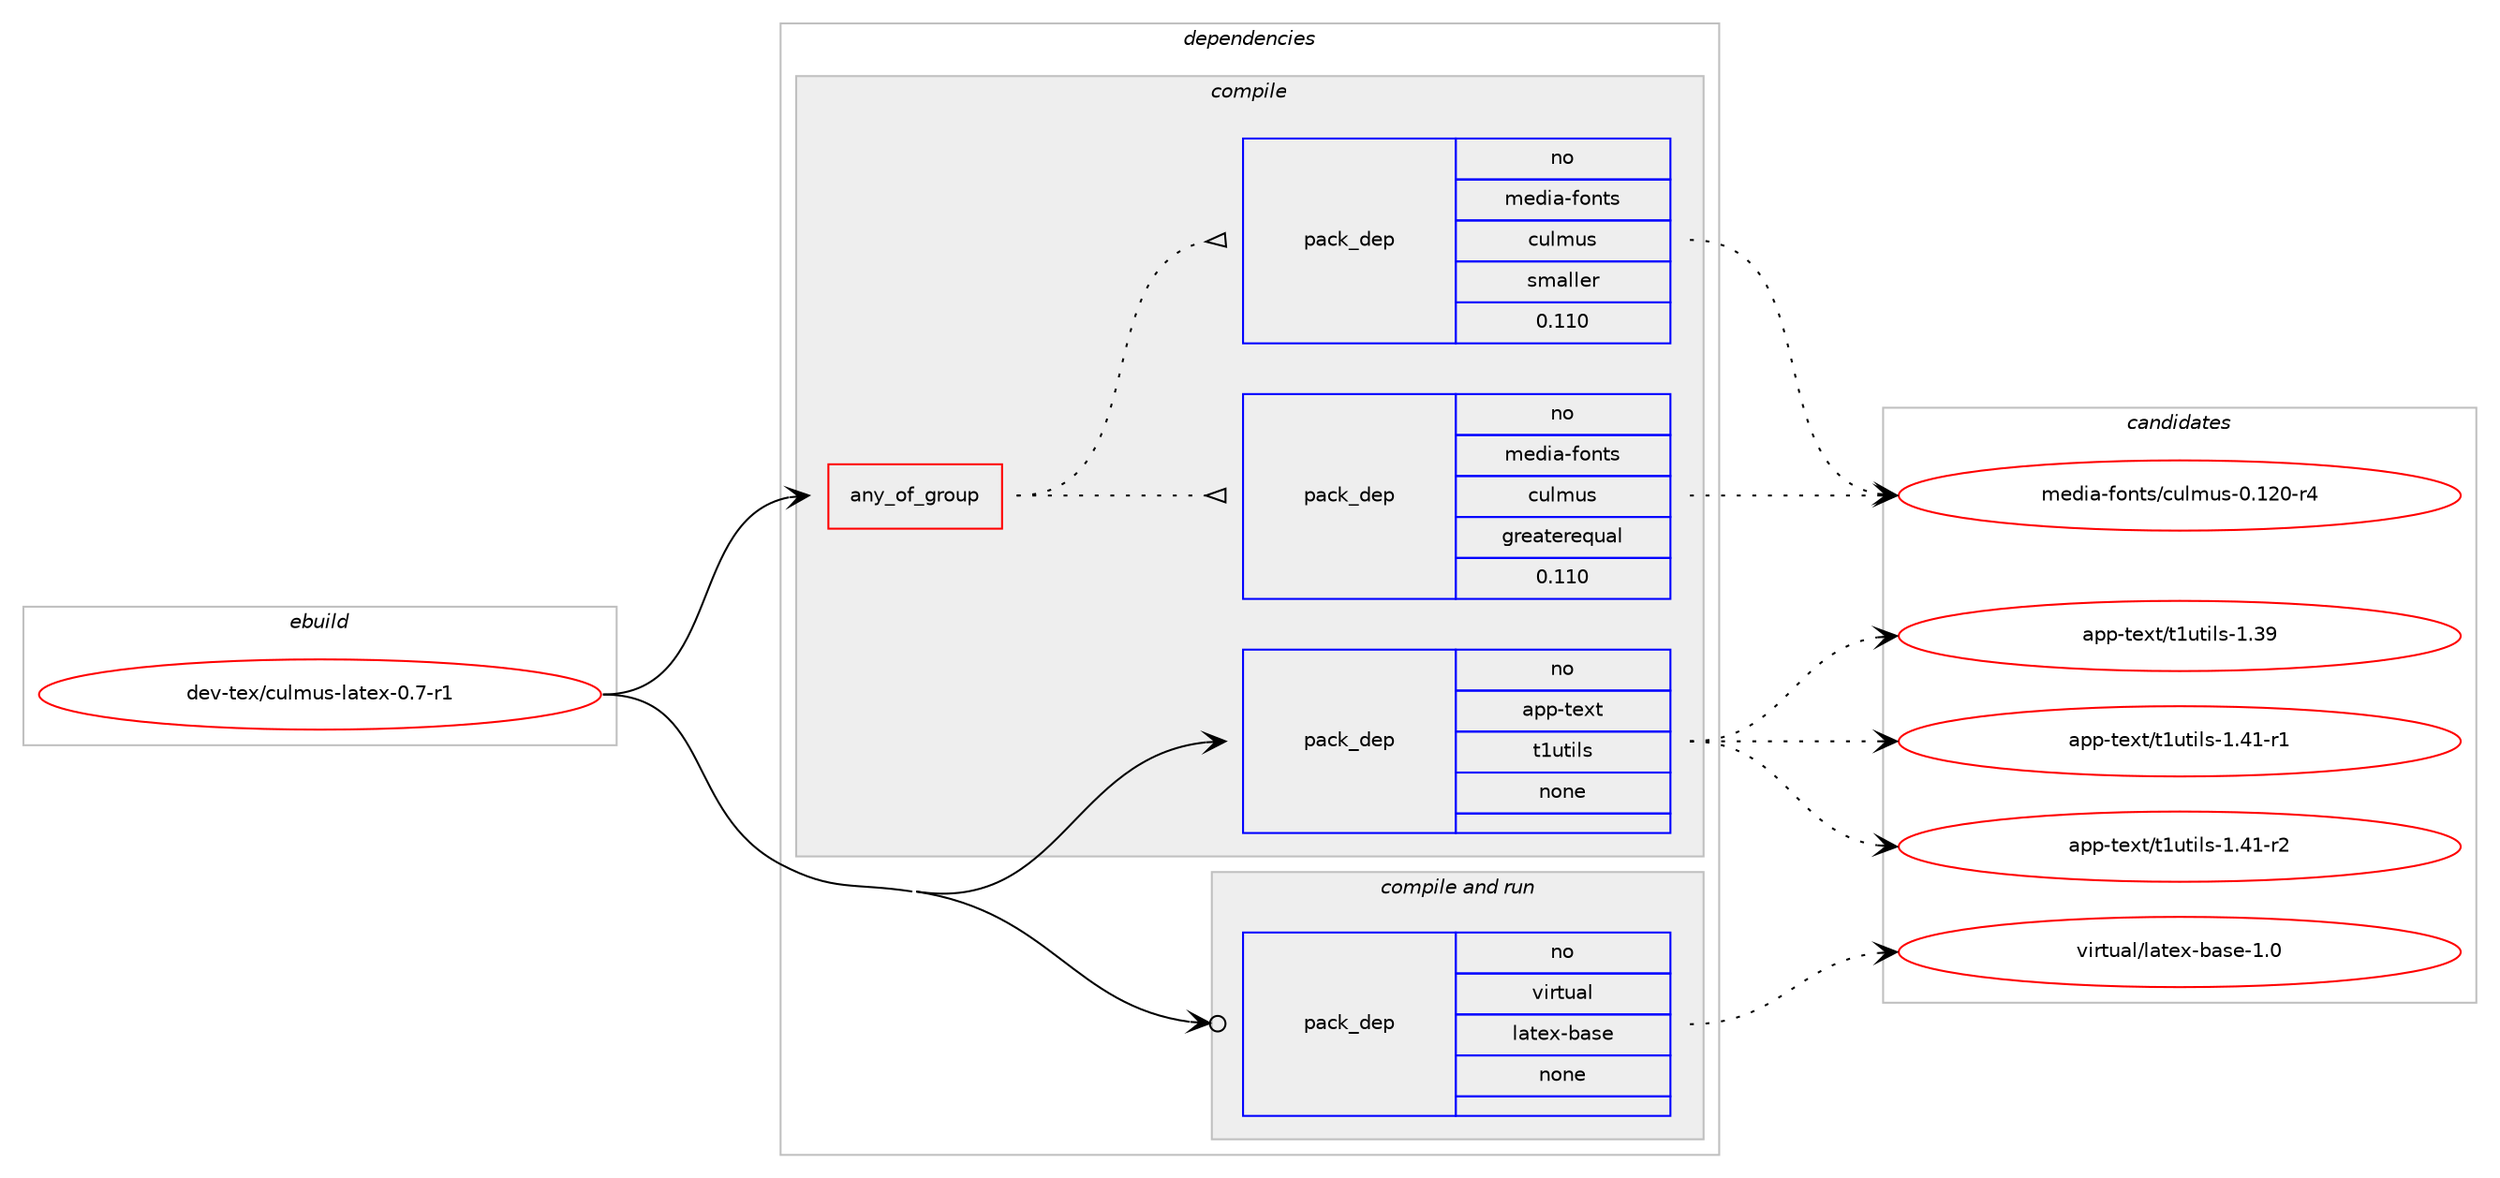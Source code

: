 digraph prolog {

# *************
# Graph options
# *************

newrank=true;
concentrate=true;
compound=true;
graph [rankdir=LR,fontname=Helvetica,fontsize=10,ranksep=1.5];#, ranksep=2.5, nodesep=0.2];
edge  [arrowhead=vee];
node  [fontname=Helvetica,fontsize=10];

# **********
# The ebuild
# **********

subgraph cluster_leftcol {
color=gray;
rank=same;
label=<<i>ebuild</i>>;
id [label="dev-tex/culmus-latex-0.7-r1", color=red, width=4, href="../dev-tex/culmus-latex-0.7-r1.svg"];
}

# ****************
# The dependencies
# ****************

subgraph cluster_midcol {
color=gray;
label=<<i>dependencies</i>>;
subgraph cluster_compile {
fillcolor="#eeeeee";
style=filled;
label=<<i>compile</i>>;
subgraph any22989 {
dependency1539516 [label=<<TABLE BORDER="0" CELLBORDER="1" CELLSPACING="0" CELLPADDING="4"><TR><TD CELLPADDING="10">any_of_group</TD></TR></TABLE>>, shape=none, color=red];subgraph pack1092933 {
dependency1539517 [label=<<TABLE BORDER="0" CELLBORDER="1" CELLSPACING="0" CELLPADDING="4" WIDTH="220"><TR><TD ROWSPAN="6" CELLPADDING="30">pack_dep</TD></TR><TR><TD WIDTH="110">no</TD></TR><TR><TD>media-fonts</TD></TR><TR><TD>culmus</TD></TR><TR><TD>greaterequal</TD></TR><TR><TD>0.110</TD></TR></TABLE>>, shape=none, color=blue];
}
dependency1539516:e -> dependency1539517:w [weight=20,style="dotted",arrowhead="oinv"];
subgraph pack1092934 {
dependency1539518 [label=<<TABLE BORDER="0" CELLBORDER="1" CELLSPACING="0" CELLPADDING="4" WIDTH="220"><TR><TD ROWSPAN="6" CELLPADDING="30">pack_dep</TD></TR><TR><TD WIDTH="110">no</TD></TR><TR><TD>media-fonts</TD></TR><TR><TD>culmus</TD></TR><TR><TD>smaller</TD></TR><TR><TD>0.110</TD></TR></TABLE>>, shape=none, color=blue];
}
dependency1539516:e -> dependency1539518:w [weight=20,style="dotted",arrowhead="oinv"];
}
id:e -> dependency1539516:w [weight=20,style="solid",arrowhead="vee"];
subgraph pack1092935 {
dependency1539519 [label=<<TABLE BORDER="0" CELLBORDER="1" CELLSPACING="0" CELLPADDING="4" WIDTH="220"><TR><TD ROWSPAN="6" CELLPADDING="30">pack_dep</TD></TR><TR><TD WIDTH="110">no</TD></TR><TR><TD>app-text</TD></TR><TR><TD>t1utils</TD></TR><TR><TD>none</TD></TR><TR><TD></TD></TR></TABLE>>, shape=none, color=blue];
}
id:e -> dependency1539519:w [weight=20,style="solid",arrowhead="vee"];
}
subgraph cluster_compileandrun {
fillcolor="#eeeeee";
style=filled;
label=<<i>compile and run</i>>;
subgraph pack1092936 {
dependency1539520 [label=<<TABLE BORDER="0" CELLBORDER="1" CELLSPACING="0" CELLPADDING="4" WIDTH="220"><TR><TD ROWSPAN="6" CELLPADDING="30">pack_dep</TD></TR><TR><TD WIDTH="110">no</TD></TR><TR><TD>virtual</TD></TR><TR><TD>latex-base</TD></TR><TR><TD>none</TD></TR><TR><TD></TD></TR></TABLE>>, shape=none, color=blue];
}
id:e -> dependency1539520:w [weight=20,style="solid",arrowhead="odotvee"];
}
subgraph cluster_run {
fillcolor="#eeeeee";
style=filled;
label=<<i>run</i>>;
}
}

# **************
# The candidates
# **************

subgraph cluster_choices {
rank=same;
color=gray;
label=<<i>candidates</i>>;

subgraph choice1092933 {
color=black;
nodesep=1;
choice109101100105974510211111011611547991171081091171154548464950484511452 [label="media-fonts/culmus-0.120-r4", color=red, width=4,href="../media-fonts/culmus-0.120-r4.svg"];
dependency1539517:e -> choice109101100105974510211111011611547991171081091171154548464950484511452:w [style=dotted,weight="100"];
}
subgraph choice1092934 {
color=black;
nodesep=1;
choice109101100105974510211111011611547991171081091171154548464950484511452 [label="media-fonts/culmus-0.120-r4", color=red, width=4,href="../media-fonts/culmus-0.120-r4.svg"];
dependency1539518:e -> choice109101100105974510211111011611547991171081091171154548464950484511452:w [style=dotted,weight="100"];
}
subgraph choice1092935 {
color=black;
nodesep=1;
choice971121124511610112011647116491171161051081154549465157 [label="app-text/t1utils-1.39", color=red, width=4,href="../app-text/t1utils-1.39.svg"];
choice9711211245116101120116471164911711610510811545494652494511449 [label="app-text/t1utils-1.41-r1", color=red, width=4,href="../app-text/t1utils-1.41-r1.svg"];
choice9711211245116101120116471164911711610510811545494652494511450 [label="app-text/t1utils-1.41-r2", color=red, width=4,href="../app-text/t1utils-1.41-r2.svg"];
dependency1539519:e -> choice971121124511610112011647116491171161051081154549465157:w [style=dotted,weight="100"];
dependency1539519:e -> choice9711211245116101120116471164911711610510811545494652494511449:w [style=dotted,weight="100"];
dependency1539519:e -> choice9711211245116101120116471164911711610510811545494652494511450:w [style=dotted,weight="100"];
}
subgraph choice1092936 {
color=black;
nodesep=1;
choice11810511411611797108471089711610112045989711510145494648 [label="virtual/latex-base-1.0", color=red, width=4,href="../virtual/latex-base-1.0.svg"];
dependency1539520:e -> choice11810511411611797108471089711610112045989711510145494648:w [style=dotted,weight="100"];
}
}

}
